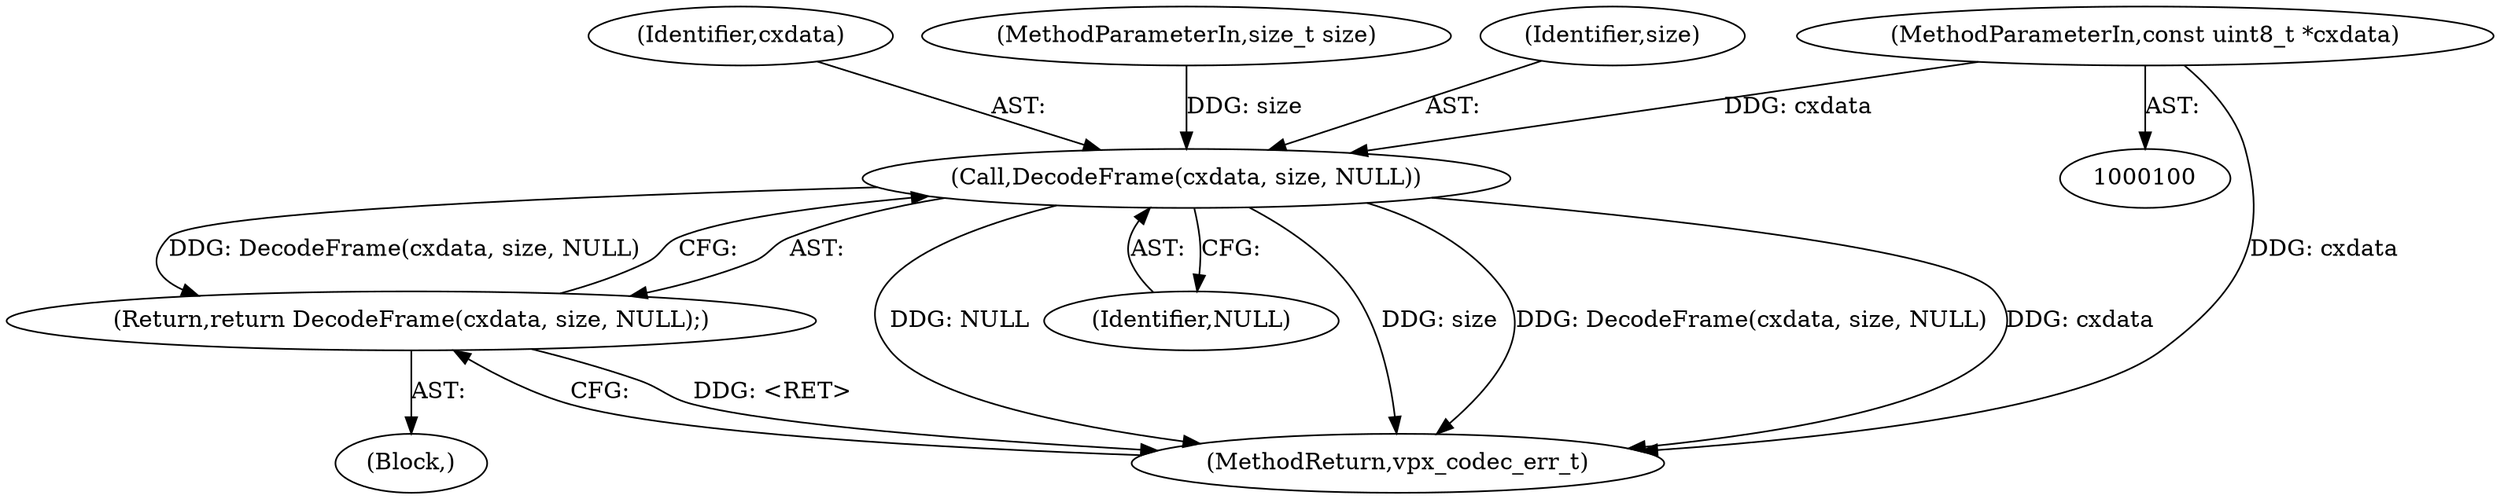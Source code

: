 digraph "0_Android_5a9753fca56f0eeb9f61e342b2fccffc364f9426_59@pointer" {
"1000101" [label="(MethodParameterIn,const uint8_t *cxdata)"];
"1000105" [label="(Call,DecodeFrame(cxdata, size, NULL))"];
"1000104" [label="(Return,return DecodeFrame(cxdata, size, NULL);)"];
"1000101" [label="(MethodParameterIn,const uint8_t *cxdata)"];
"1000106" [label="(Identifier,cxdata)"];
"1000105" [label="(Call,DecodeFrame(cxdata, size, NULL))"];
"1000102" [label="(MethodParameterIn,size_t size)"];
"1000104" [label="(Return,return DecodeFrame(cxdata, size, NULL);)"];
"1000108" [label="(Identifier,NULL)"];
"1000107" [label="(Identifier,size)"];
"1000103" [label="(Block,)"];
"1000109" [label="(MethodReturn,vpx_codec_err_t)"];
"1000101" -> "1000100"  [label="AST: "];
"1000101" -> "1000109"  [label="DDG: cxdata"];
"1000101" -> "1000105"  [label="DDG: cxdata"];
"1000105" -> "1000104"  [label="AST: "];
"1000105" -> "1000108"  [label="CFG: "];
"1000106" -> "1000105"  [label="AST: "];
"1000107" -> "1000105"  [label="AST: "];
"1000108" -> "1000105"  [label="AST: "];
"1000104" -> "1000105"  [label="CFG: "];
"1000105" -> "1000109"  [label="DDG: NULL"];
"1000105" -> "1000109"  [label="DDG: size"];
"1000105" -> "1000109"  [label="DDG: DecodeFrame(cxdata, size, NULL)"];
"1000105" -> "1000109"  [label="DDG: cxdata"];
"1000105" -> "1000104"  [label="DDG: DecodeFrame(cxdata, size, NULL)"];
"1000102" -> "1000105"  [label="DDG: size"];
"1000104" -> "1000103"  [label="AST: "];
"1000109" -> "1000104"  [label="CFG: "];
"1000104" -> "1000109"  [label="DDG: <RET>"];
}
